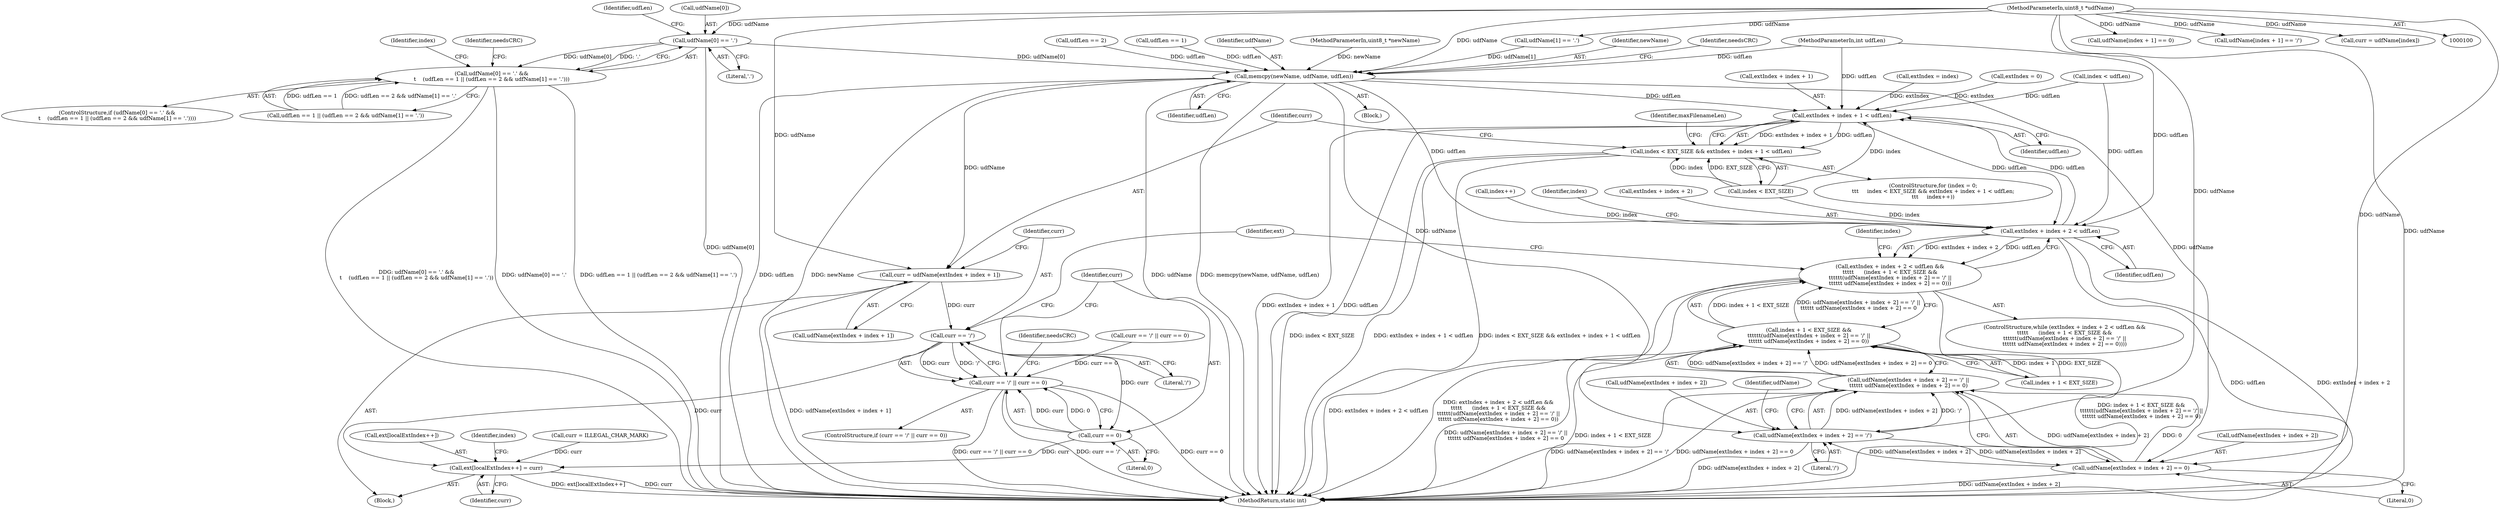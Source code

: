 digraph "0_linux_0e5cc9a40ada6046e6bc3bdfcd0c0d7e4b706b14_4@array" {
"1000132" [label="(Call,udfName[0] == '.')"];
"1000102" [label="(MethodParameterIn,uint8_t *udfName)"];
"1000131" [label="(Call,udfName[0] == '.' &&\n\t    (udfLen == 1 || (udfLen == 2 && udfName[1] == '.')))"];
"1000157" [label="(Call,memcpy(newName, udfName, udfLen))"];
"1000284" [label="(Call,extIndex + index + 1 < udfLen)"];
"1000280" [label="(Call,index < EXT_SIZE && extIndex + index + 1 < udfLen)"];
"1000320" [label="(Call,extIndex + index + 2 < udfLen)"];
"1000319" [label="(Call,extIndex + index + 2 < udfLen &&\n\t\t\t\t\t      (index + 1 < EXT_SIZE &&\n\t\t\t\t\t\t(udfName[extIndex + index + 2] == '/' ||\n\t\t\t\t\t\t udfName[extIndex + index + 2] == 0)))"];
"1000294" [label="(Call,curr = udfName[extIndex + index + 1])"];
"1000305" [label="(Call,curr == '/')"];
"1000304" [label="(Call,curr == '/' || curr == 0)"];
"1000308" [label="(Call,curr == 0)"];
"1000354" [label="(Call,ext[localExtIndex++] = curr)"];
"1000334" [label="(Call,udfName[extIndex + index + 2] == '/')"];
"1000333" [label="(Call,udfName[extIndex + index + 2] == '/' ||\n\t\t\t\t\t\t udfName[extIndex + index + 2] == 0)"];
"1000327" [label="(Call,index + 1 < EXT_SIZE &&\n\t\t\t\t\t\t(udfName[extIndex + index + 2] == '/' ||\n\t\t\t\t\t\t udfName[extIndex + index + 2] == 0))"];
"1000343" [label="(Call,udfName[extIndex + index + 2] == 0)"];
"1000158" [label="(Identifier,newName)"];
"1000293" [label="(Block,)"];
"1000295" [label="(Identifier,curr)"];
"1000313" [label="(Identifier,needsCRC)"];
"1000334" [label="(Call,udfName[extIndex + index + 2] == '/')"];
"1000456" [label="(MethodReturn,static int)"];
"1000328" [label="(Call,index + 1 < EXT_SIZE)"];
"1000265" [label="(Identifier,needsCRC)"];
"1000309" [label="(Identifier,curr)"];
"1000280" [label="(Call,index < EXT_SIZE && extIndex + index + 1 < udfLen)"];
"1000355" [label="(Call,ext[localExtIndex++])"];
"1000335" [label="(Call,udfName[extIndex + index + 2])"];
"1000307" [label="(Literal,'/')"];
"1000333" [label="(Call,udfName[extIndex + index + 2] == '/' ||\n\t\t\t\t\t\t udfName[extIndex + index + 2] == 0)"];
"1000296" [label="(Call,udfName[extIndex + index + 1])"];
"1000290" [label="(Identifier,udfLen)"];
"1000361" [label="(Identifier,maxFilenameLen)"];
"1000150" [label="(Block,)"];
"1000281" [label="(Call,index < EXT_SIZE)"];
"1000319" [label="(Call,extIndex + index + 2 < udfLen &&\n\t\t\t\t\t      (index + 1 < EXT_SIZE &&\n\t\t\t\t\t\t(udfName[extIndex + index + 2] == '/' ||\n\t\t\t\t\t\t udfName[extIndex + index + 2] == 0)))"];
"1000354" [label="(Call,ext[localExtIndex++] = curr)"];
"1000342" [label="(Literal,'/')"];
"1000303" [label="(ControlStructure,if (curr == '/' || curr == 0))"];
"1000179" [label="(Call,curr == '/' || curr == 0)"];
"1000142" [label="(Call,udfLen == 2)"];
"1000327" [label="(Call,index + 1 < EXT_SIZE &&\n\t\t\t\t\t\t(udfName[extIndex + index + 2] == '/' ||\n\t\t\t\t\t\t udfName[extIndex + index + 2] == 0))"];
"1000308" [label="(Call,curr == 0)"];
"1000326" [label="(Identifier,udfLen)"];
"1000138" [label="(Call,udfLen == 1)"];
"1000318" [label="(ControlStructure,while (extIndex + index + 2 < udfLen &&\n\t\t\t\t\t      (index + 1 < EXT_SIZE &&\n\t\t\t\t\t\t(udfName[extIndex + index + 2] == '/' ||\n\t\t\t\t\t\t udfName[extIndex + index + 2] == 0))))"];
"1000285" [label="(Call,extIndex + index + 1)"];
"1000130" [label="(ControlStructure,if (udfName[0] == '.' &&\n\t    (udfLen == 1 || (udfLen == 2 && udfName[1] == '.'))))"];
"1000353" [label="(Identifier,index)"];
"1000310" [label="(Literal,0)"];
"1000102" [label="(MethodParameterIn,uint8_t *udfName)"];
"1000165" [label="(Identifier,index)"];
"1000208" [label="(Call,udfName[index + 1] == 0)"];
"1000137" [label="(Call,udfLen == 1 || (udfLen == 2 && udfName[1] == '.'))"];
"1000201" [label="(Call,udfName[index + 1] == '/')"];
"1000284" [label="(Call,extIndex + index + 1 < udfLen)"];
"1000152" [label="(Identifier,needsCRC)"];
"1000133" [label="(Call,udfName[0])"];
"1000351" [label="(Literal,0)"];
"1000159" [label="(Identifier,udfName)"];
"1000173" [label="(Call,curr = udfName[index])"];
"1000103" [label="(MethodParameterIn,int udfLen)"];
"1000244" [label="(Call,extIndex = index)"];
"1000304" [label="(Call,curr == '/' || curr == 0)"];
"1000276" [label="(ControlStructure,for (index = 0;\n\t\t\t     index < EXT_SIZE && extIndex + index + 1 < udfLen;\n\t\t\t     index++))"];
"1000136" [label="(Literal,'.')"];
"1000352" [label="(Call,index++)"];
"1000157" [label="(Call,memcpy(newName, udfName, udfLen))"];
"1000117" [label="(Call,extIndex = 0)"];
"1000139" [label="(Identifier,udfLen)"];
"1000343" [label="(Call,udfName[extIndex + index + 2] == 0)"];
"1000320" [label="(Call,extIndex + index + 2 < udfLen)"];
"1000330" [label="(Identifier,index)"];
"1000306" [label="(Identifier,curr)"];
"1000321" [label="(Call,extIndex + index + 2)"];
"1000305" [label="(Call,curr == '/')"];
"1000145" [label="(Call,udfName[1] == '.')"];
"1000294" [label="(Call,curr = udfName[extIndex + index + 1])"];
"1000359" [label="(Identifier,curr)"];
"1000345" [label="(Identifier,udfName)"];
"1000344" [label="(Call,udfName[extIndex + index + 2])"];
"1000101" [label="(MethodParameterIn,uint8_t *newName)"];
"1000132" [label="(Call,udfName[0] == '.')"];
"1000131" [label="(Call,udfName[0] == '.' &&\n\t    (udfLen == 1 || (udfLen == 2 && udfName[1] == '.')))"];
"1000292" [label="(Identifier,index)"];
"1000160" [label="(Identifier,udfLen)"];
"1000356" [label="(Identifier,ext)"];
"1000167" [label="(Call,index < udfLen)"];
"1000315" [label="(Call,curr = ILLEGAL_CHAR_MARK)"];
"1000132" -> "1000131"  [label="AST: "];
"1000132" -> "1000136"  [label="CFG: "];
"1000133" -> "1000132"  [label="AST: "];
"1000136" -> "1000132"  [label="AST: "];
"1000139" -> "1000132"  [label="CFG: "];
"1000131" -> "1000132"  [label="CFG: "];
"1000132" -> "1000456"  [label="DDG: udfName[0]"];
"1000132" -> "1000131"  [label="DDG: udfName[0]"];
"1000132" -> "1000131"  [label="DDG: '.'"];
"1000102" -> "1000132"  [label="DDG: udfName"];
"1000132" -> "1000157"  [label="DDG: udfName[0]"];
"1000102" -> "1000100"  [label="AST: "];
"1000102" -> "1000456"  [label="DDG: udfName"];
"1000102" -> "1000145"  [label="DDG: udfName"];
"1000102" -> "1000157"  [label="DDG: udfName"];
"1000102" -> "1000173"  [label="DDG: udfName"];
"1000102" -> "1000201"  [label="DDG: udfName"];
"1000102" -> "1000208"  [label="DDG: udfName"];
"1000102" -> "1000294"  [label="DDG: udfName"];
"1000102" -> "1000334"  [label="DDG: udfName"];
"1000102" -> "1000343"  [label="DDG: udfName"];
"1000131" -> "1000130"  [label="AST: "];
"1000131" -> "1000137"  [label="CFG: "];
"1000137" -> "1000131"  [label="AST: "];
"1000152" -> "1000131"  [label="CFG: "];
"1000165" -> "1000131"  [label="CFG: "];
"1000131" -> "1000456"  [label="DDG: udfName[0] == '.'"];
"1000131" -> "1000456"  [label="DDG: udfLen == 1 || (udfLen == 2 && udfName[1] == '.')"];
"1000131" -> "1000456"  [label="DDG: udfName[0] == '.' &&\n\t    (udfLen == 1 || (udfLen == 2 && udfName[1] == '.'))"];
"1000137" -> "1000131"  [label="DDG: udfLen == 1"];
"1000137" -> "1000131"  [label="DDG: udfLen == 2 && udfName[1] == '.'"];
"1000157" -> "1000150"  [label="AST: "];
"1000157" -> "1000160"  [label="CFG: "];
"1000158" -> "1000157"  [label="AST: "];
"1000159" -> "1000157"  [label="AST: "];
"1000160" -> "1000157"  [label="AST: "];
"1000265" -> "1000157"  [label="CFG: "];
"1000157" -> "1000456"  [label="DDG: udfName"];
"1000157" -> "1000456"  [label="DDG: memcpy(newName, udfName, udfLen)"];
"1000157" -> "1000456"  [label="DDG: udfLen"];
"1000157" -> "1000456"  [label="DDG: newName"];
"1000101" -> "1000157"  [label="DDG: newName"];
"1000145" -> "1000157"  [label="DDG: udfName[1]"];
"1000103" -> "1000157"  [label="DDG: udfLen"];
"1000138" -> "1000157"  [label="DDG: udfLen"];
"1000142" -> "1000157"  [label="DDG: udfLen"];
"1000157" -> "1000284"  [label="DDG: udfLen"];
"1000157" -> "1000294"  [label="DDG: udfName"];
"1000157" -> "1000320"  [label="DDG: udfLen"];
"1000157" -> "1000334"  [label="DDG: udfName"];
"1000157" -> "1000343"  [label="DDG: udfName"];
"1000284" -> "1000280"  [label="AST: "];
"1000284" -> "1000290"  [label="CFG: "];
"1000285" -> "1000284"  [label="AST: "];
"1000290" -> "1000284"  [label="AST: "];
"1000280" -> "1000284"  [label="CFG: "];
"1000284" -> "1000456"  [label="DDG: extIndex + index + 1"];
"1000284" -> "1000456"  [label="DDG: udfLen"];
"1000284" -> "1000280"  [label="DDG: extIndex + index + 1"];
"1000284" -> "1000280"  [label="DDG: udfLen"];
"1000117" -> "1000284"  [label="DDG: extIndex"];
"1000244" -> "1000284"  [label="DDG: extIndex"];
"1000281" -> "1000284"  [label="DDG: index"];
"1000320" -> "1000284"  [label="DDG: udfLen"];
"1000167" -> "1000284"  [label="DDG: udfLen"];
"1000103" -> "1000284"  [label="DDG: udfLen"];
"1000284" -> "1000320"  [label="DDG: udfLen"];
"1000280" -> "1000276"  [label="AST: "];
"1000280" -> "1000281"  [label="CFG: "];
"1000281" -> "1000280"  [label="AST: "];
"1000295" -> "1000280"  [label="CFG: "];
"1000361" -> "1000280"  [label="CFG: "];
"1000280" -> "1000456"  [label="DDG: extIndex + index + 1 < udfLen"];
"1000280" -> "1000456"  [label="DDG: index < EXT_SIZE && extIndex + index + 1 < udfLen"];
"1000280" -> "1000456"  [label="DDG: index < EXT_SIZE"];
"1000281" -> "1000280"  [label="DDG: index"];
"1000281" -> "1000280"  [label="DDG: EXT_SIZE"];
"1000320" -> "1000319"  [label="AST: "];
"1000320" -> "1000326"  [label="CFG: "];
"1000321" -> "1000320"  [label="AST: "];
"1000326" -> "1000320"  [label="AST: "];
"1000330" -> "1000320"  [label="CFG: "];
"1000319" -> "1000320"  [label="CFG: "];
"1000320" -> "1000456"  [label="DDG: udfLen"];
"1000320" -> "1000456"  [label="DDG: extIndex + index + 2"];
"1000320" -> "1000319"  [label="DDG: extIndex + index + 2"];
"1000320" -> "1000319"  [label="DDG: udfLen"];
"1000352" -> "1000320"  [label="DDG: index"];
"1000281" -> "1000320"  [label="DDG: index"];
"1000167" -> "1000320"  [label="DDG: udfLen"];
"1000103" -> "1000320"  [label="DDG: udfLen"];
"1000319" -> "1000318"  [label="AST: "];
"1000319" -> "1000327"  [label="CFG: "];
"1000327" -> "1000319"  [label="AST: "];
"1000353" -> "1000319"  [label="CFG: "];
"1000356" -> "1000319"  [label="CFG: "];
"1000319" -> "1000456"  [label="DDG: extIndex + index + 2 < udfLen &&\n\t\t\t\t\t      (index + 1 < EXT_SIZE &&\n\t\t\t\t\t\t(udfName[extIndex + index + 2] == '/' ||\n\t\t\t\t\t\t udfName[extIndex + index + 2] == 0))"];
"1000319" -> "1000456"  [label="DDG: index + 1 < EXT_SIZE &&\n\t\t\t\t\t\t(udfName[extIndex + index + 2] == '/' ||\n\t\t\t\t\t\t udfName[extIndex + index + 2] == 0)"];
"1000319" -> "1000456"  [label="DDG: extIndex + index + 2 < udfLen"];
"1000327" -> "1000319"  [label="DDG: index + 1 < EXT_SIZE"];
"1000327" -> "1000319"  [label="DDG: udfName[extIndex + index + 2] == '/' ||\n\t\t\t\t\t\t udfName[extIndex + index + 2] == 0"];
"1000294" -> "1000293"  [label="AST: "];
"1000294" -> "1000296"  [label="CFG: "];
"1000295" -> "1000294"  [label="AST: "];
"1000296" -> "1000294"  [label="AST: "];
"1000306" -> "1000294"  [label="CFG: "];
"1000294" -> "1000456"  [label="DDG: udfName[extIndex + index + 1]"];
"1000294" -> "1000305"  [label="DDG: curr"];
"1000305" -> "1000304"  [label="AST: "];
"1000305" -> "1000307"  [label="CFG: "];
"1000306" -> "1000305"  [label="AST: "];
"1000307" -> "1000305"  [label="AST: "];
"1000309" -> "1000305"  [label="CFG: "];
"1000304" -> "1000305"  [label="CFG: "];
"1000305" -> "1000304"  [label="DDG: curr"];
"1000305" -> "1000304"  [label="DDG: '/'"];
"1000305" -> "1000308"  [label="DDG: curr"];
"1000305" -> "1000354"  [label="DDG: curr"];
"1000304" -> "1000303"  [label="AST: "];
"1000304" -> "1000308"  [label="CFG: "];
"1000308" -> "1000304"  [label="AST: "];
"1000313" -> "1000304"  [label="CFG: "];
"1000356" -> "1000304"  [label="CFG: "];
"1000304" -> "1000456"  [label="DDG: curr == '/' || curr == 0"];
"1000304" -> "1000456"  [label="DDG: curr == '/'"];
"1000304" -> "1000456"  [label="DDG: curr == 0"];
"1000308" -> "1000304"  [label="DDG: curr"];
"1000308" -> "1000304"  [label="DDG: 0"];
"1000179" -> "1000304"  [label="DDG: curr == 0"];
"1000308" -> "1000310"  [label="CFG: "];
"1000309" -> "1000308"  [label="AST: "];
"1000310" -> "1000308"  [label="AST: "];
"1000308" -> "1000354"  [label="DDG: curr"];
"1000354" -> "1000293"  [label="AST: "];
"1000354" -> "1000359"  [label="CFG: "];
"1000355" -> "1000354"  [label="AST: "];
"1000359" -> "1000354"  [label="AST: "];
"1000292" -> "1000354"  [label="CFG: "];
"1000354" -> "1000456"  [label="DDG: ext[localExtIndex++]"];
"1000354" -> "1000456"  [label="DDG: curr"];
"1000315" -> "1000354"  [label="DDG: curr"];
"1000334" -> "1000333"  [label="AST: "];
"1000334" -> "1000342"  [label="CFG: "];
"1000335" -> "1000334"  [label="AST: "];
"1000342" -> "1000334"  [label="AST: "];
"1000345" -> "1000334"  [label="CFG: "];
"1000333" -> "1000334"  [label="CFG: "];
"1000334" -> "1000456"  [label="DDG: udfName[extIndex + index + 2]"];
"1000334" -> "1000333"  [label="DDG: udfName[extIndex + index + 2]"];
"1000334" -> "1000333"  [label="DDG: '/'"];
"1000343" -> "1000334"  [label="DDG: udfName[extIndex + index + 2]"];
"1000334" -> "1000343"  [label="DDG: udfName[extIndex + index + 2]"];
"1000333" -> "1000327"  [label="AST: "];
"1000333" -> "1000343"  [label="CFG: "];
"1000343" -> "1000333"  [label="AST: "];
"1000327" -> "1000333"  [label="CFG: "];
"1000333" -> "1000456"  [label="DDG: udfName[extIndex + index + 2] == '/'"];
"1000333" -> "1000456"  [label="DDG: udfName[extIndex + index + 2] == 0"];
"1000333" -> "1000327"  [label="DDG: udfName[extIndex + index + 2] == '/'"];
"1000333" -> "1000327"  [label="DDG: udfName[extIndex + index + 2] == 0"];
"1000343" -> "1000333"  [label="DDG: udfName[extIndex + index + 2]"];
"1000343" -> "1000333"  [label="DDG: 0"];
"1000327" -> "1000328"  [label="CFG: "];
"1000328" -> "1000327"  [label="AST: "];
"1000327" -> "1000456"  [label="DDG: udfName[extIndex + index + 2] == '/' ||\n\t\t\t\t\t\t udfName[extIndex + index + 2] == 0"];
"1000327" -> "1000456"  [label="DDG: index + 1 < EXT_SIZE"];
"1000328" -> "1000327"  [label="DDG: index + 1"];
"1000328" -> "1000327"  [label="DDG: EXT_SIZE"];
"1000343" -> "1000351"  [label="CFG: "];
"1000344" -> "1000343"  [label="AST: "];
"1000351" -> "1000343"  [label="AST: "];
"1000343" -> "1000456"  [label="DDG: udfName[extIndex + index + 2]"];
}
